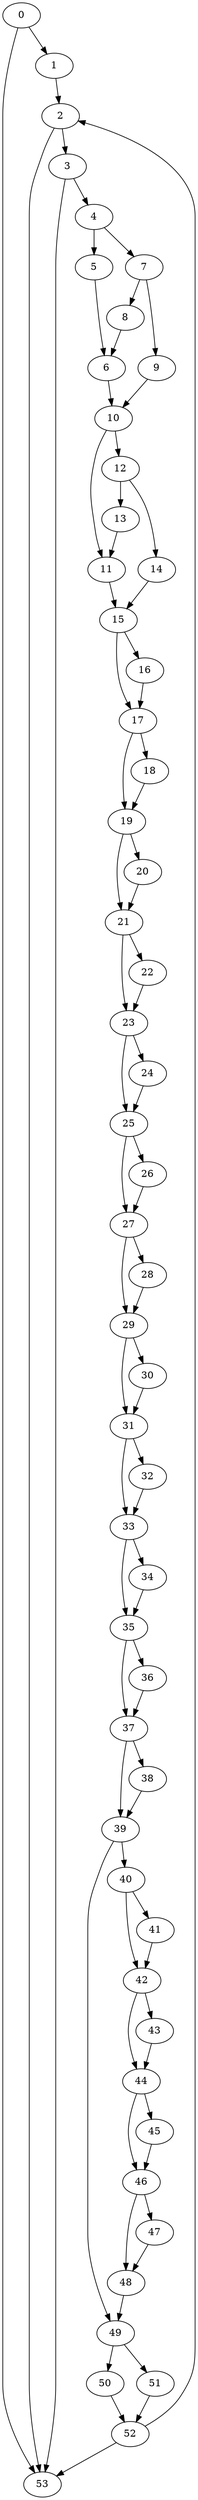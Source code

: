 digraph {
	0
	1
	2
	3
	4
	5
	6
	7
	8
	9
	10
	11
	12
	13
	14
	15
	16
	17
	18
	19
	20
	21
	22
	23
	24
	25
	26
	27
	28
	29
	30
	31
	32
	33
	34
	35
	36
	37
	38
	39
	40
	41
	42
	43
	44
	45
	46
	47
	48
	49
	50
	51
	52
	53
	12 -> 14
	29 -> 30
	46 -> 48
	47 -> 48
	4 -> 5
	23 -> 24
	46 -> 47
	35 -> 36
	42 -> 43
	44 -> 46
	45 -> 46
	1 -> 2
	52 -> 2
	50 -> 52
	51 -> 52
	2 -> 3
	19 -> 20
	33 -> 34
	4 -> 7
	27 -> 28
	40 -> 42
	41 -> 42
	42 -> 44
	43 -> 44
	9 -> 10
	6 -> 10
	19 -> 21
	20 -> 21
	40 -> 41
	3 -> 4
	12 -> 13
	25 -> 26
	44 -> 45
	0 -> 1
	10 -> 12
	25 -> 27
	26 -> 27
	37 -> 38
	39 -> 40
	7 -> 8
	17 -> 18
	37 -> 39
	38 -> 39
	49 -> 50
	27 -> 29
	28 -> 29
	29 -> 31
	30 -> 31
	7 -> 9
	15 -> 16
	17 -> 19
	18 -> 19
	31 -> 33
	32 -> 33
	49 -> 51
	0 -> 53
	2 -> 53
	3 -> 53
	52 -> 53
	23 -> 25
	24 -> 25
	15 -> 17
	16 -> 17
	11 -> 15
	14 -> 15
	21 -> 22
	39 -> 49
	48 -> 49
	33 -> 35
	34 -> 35
	5 -> 6
	8 -> 6
	13 -> 11
	10 -> 11
	21 -> 23
	22 -> 23
	31 -> 32
	35 -> 37
	36 -> 37
}
